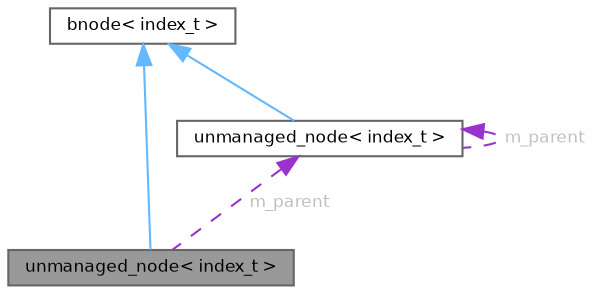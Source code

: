 digraph "unmanaged_node&lt; index_t &gt;"
{
 // LATEX_PDF_SIZE
  bgcolor="transparent";
  edge [fontname=Helvetica,fontsize=8,labelfontname=Helvetica,labelfontsize=8];
  node [fontname=Helvetica,fontsize=8,shape=box,height=0.2,width=0.4];
  Node1 [id="Node000001",label="unmanaged_node\< index_t \>",height=0.2,width=0.4,color="gray40", fillcolor="grey60", style="filled", fontcolor="black",tooltip="A hierarchical node in a pathfinding context, requires manual memory management."];
  Node2 -> Node1 [id="edge1_Node000001_Node000002",dir="back",color="steelblue1",style="solid",tooltip=" "];
  Node2 [id="Node000002",label="bnode\< index_t \>",height=0.2,width=0.4,color="gray40", fillcolor="white", style="filled",URL="$da/d98/structchdr_1_1solvers_1_1bnode.html",tooltip="Base class for pathfinding nodes."];
  Node3 -> Node1 [id="edge2_Node000001_Node000003",dir="back",color="darkorchid3",style="dashed",tooltip=" ",label=" m_parent",fontcolor="grey" ];
  Node3 [id="Node000003",label="unmanaged_node\< index_t \>",height=0.2,width=0.4,color="gray40", fillcolor="white", style="filled",URL="$d6/d3c/structchdr_1_1solvers_1_1unmanaged__node.html",tooltip="A hierarchical node in a pathfinding context, requires manual memory management."];
  Node2 -> Node3 [id="edge3_Node000003_Node000002",dir="back",color="steelblue1",style="solid",tooltip=" "];
  Node3 -> Node3 [id="edge4_Node000003_Node000003",dir="back",color="darkorchid3",style="dashed",tooltip=" ",label=" m_parent",fontcolor="grey" ];
}

